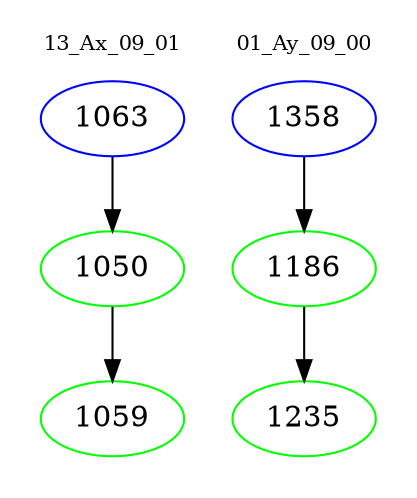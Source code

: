 digraph{
subgraph cluster_0 {
color = white
label = "13_Ax_09_01";
fontsize=10;
T0_1063 [label="1063", color="blue"]
T0_1063 -> T0_1050 [color="black"]
T0_1050 [label="1050", color="green"]
T0_1050 -> T0_1059 [color="black"]
T0_1059 [label="1059", color="green"]
}
subgraph cluster_1 {
color = white
label = "01_Ay_09_00";
fontsize=10;
T1_1358 [label="1358", color="blue"]
T1_1358 -> T1_1186 [color="black"]
T1_1186 [label="1186", color="green"]
T1_1186 -> T1_1235 [color="black"]
T1_1235 [label="1235", color="green"]
}
}
